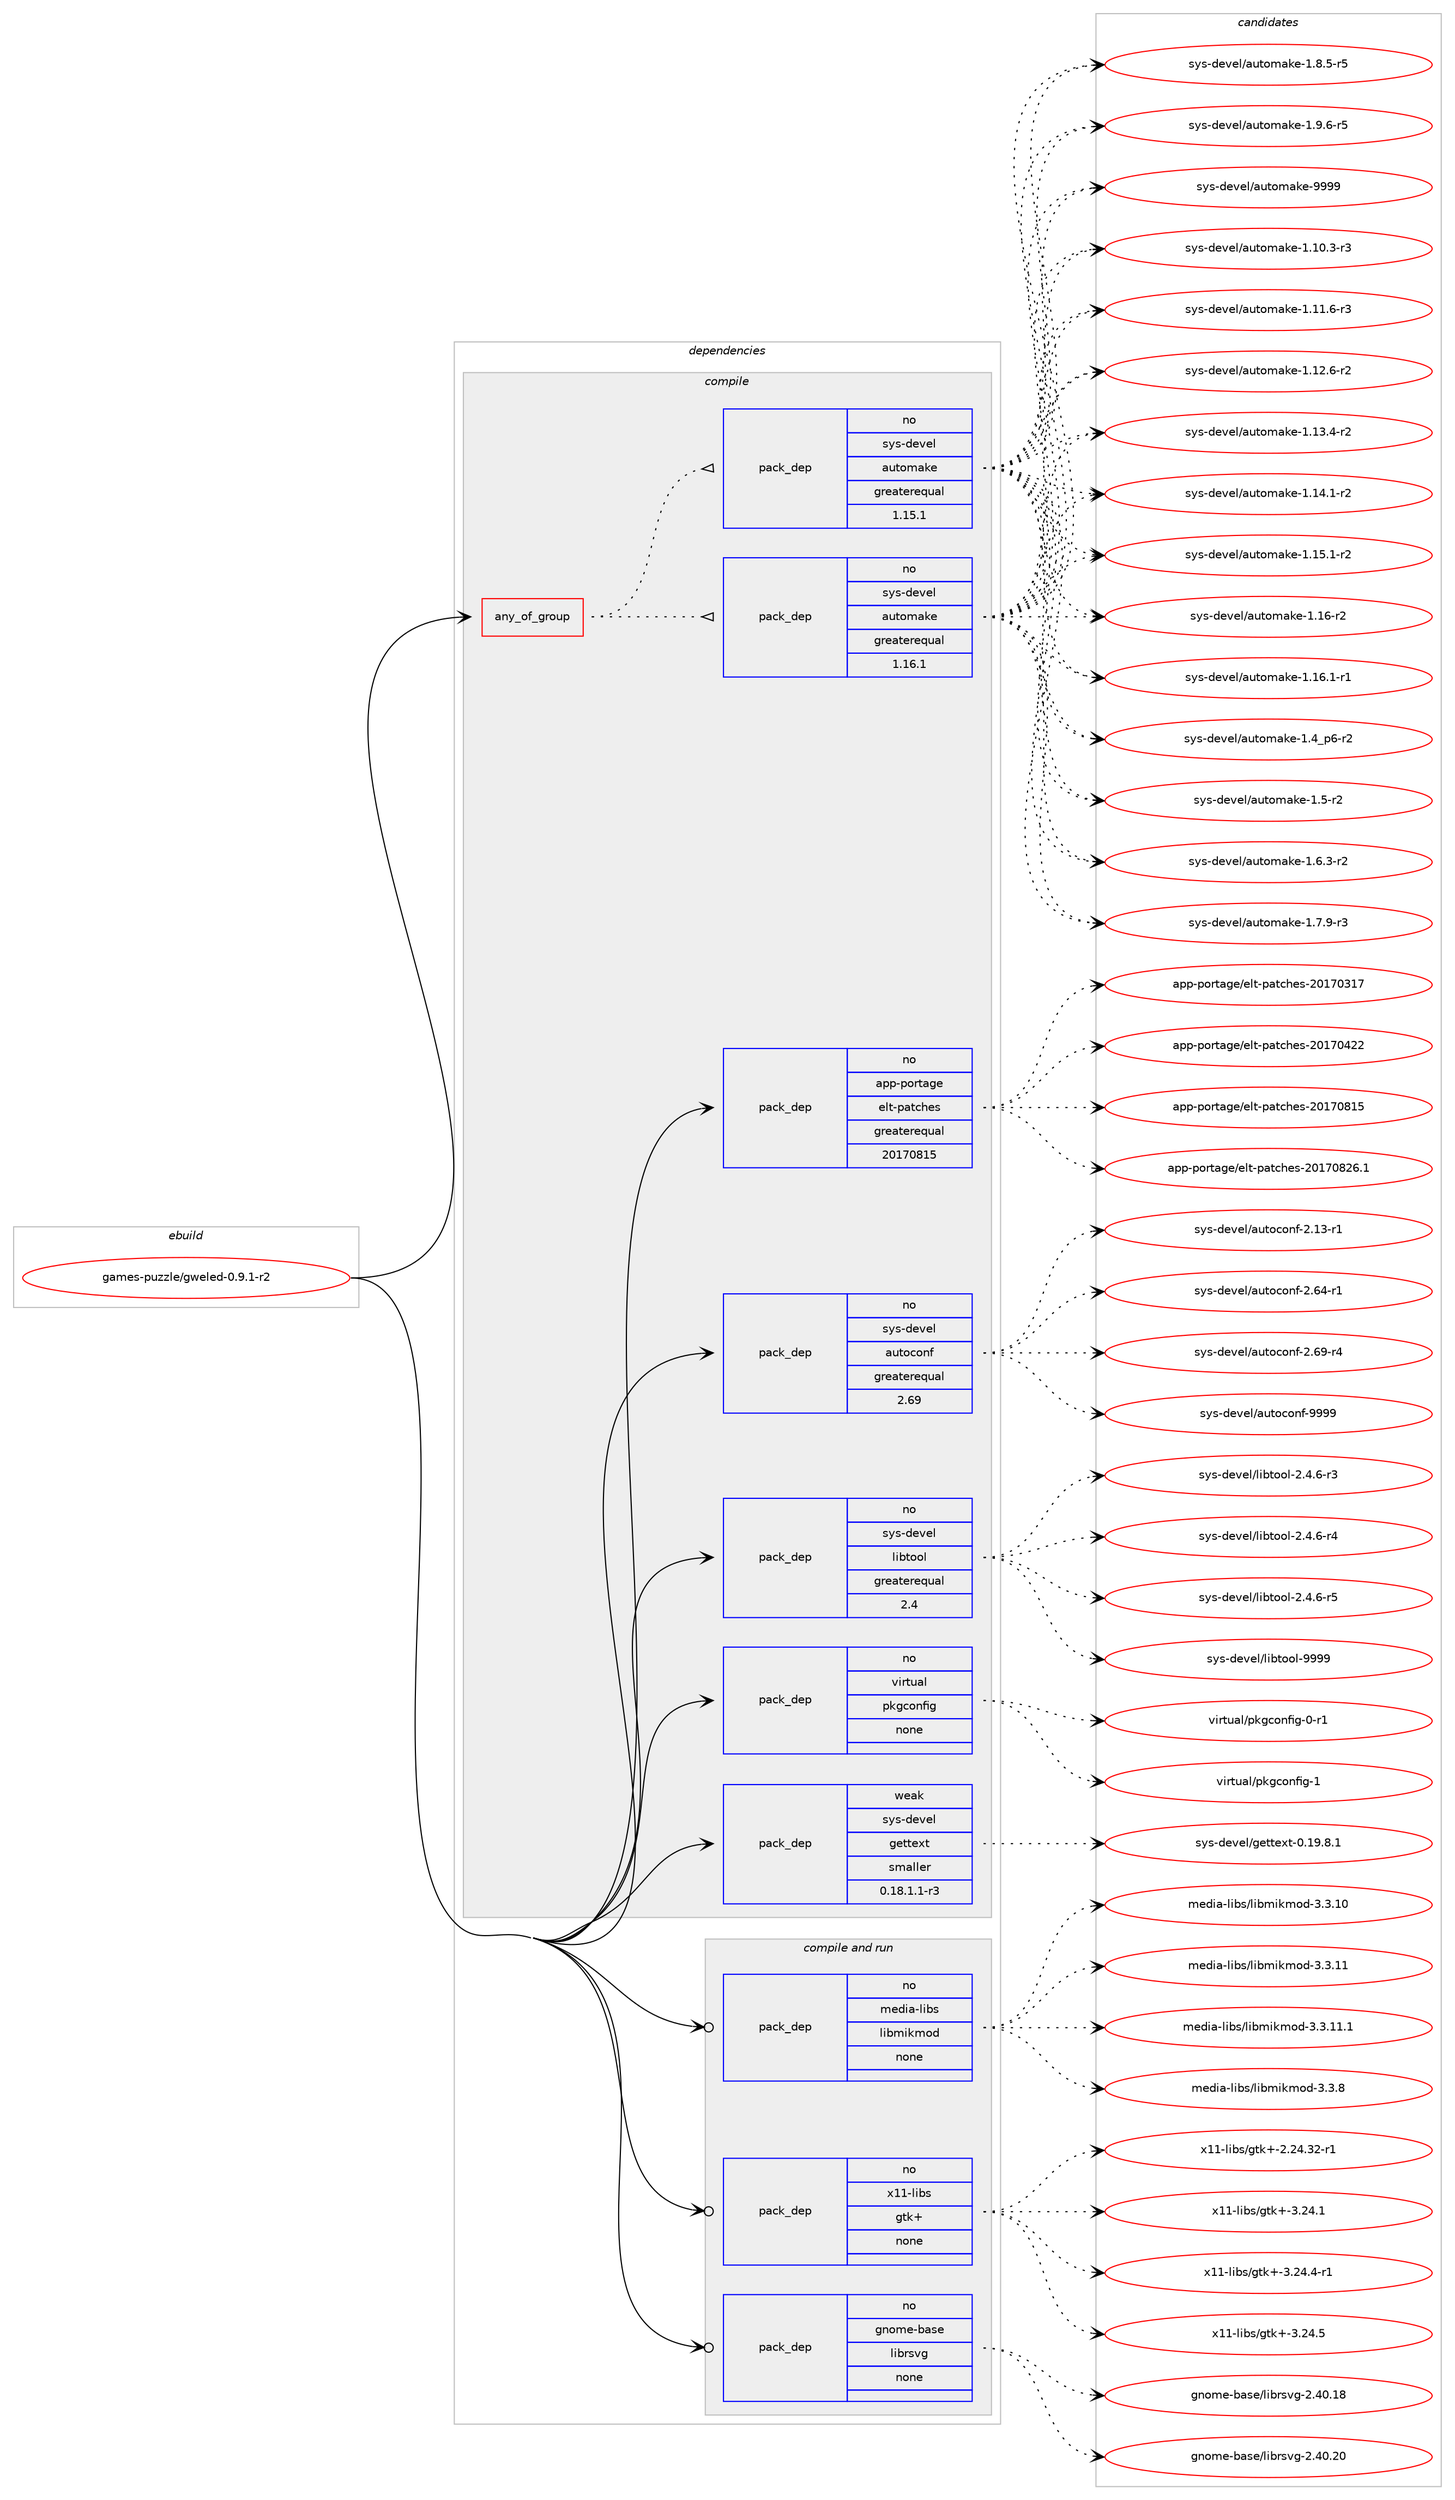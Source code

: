 digraph prolog {

# *************
# Graph options
# *************

newrank=true;
concentrate=true;
compound=true;
graph [rankdir=LR,fontname=Helvetica,fontsize=10,ranksep=1.5];#, ranksep=2.5, nodesep=0.2];
edge  [arrowhead=vee];
node  [fontname=Helvetica,fontsize=10];

# **********
# The ebuild
# **********

subgraph cluster_leftcol {
color=gray;
rank=same;
label=<<i>ebuild</i>>;
id [label="games-puzzle/gweled-0.9.1-r2", color=red, width=4, href="../games-puzzle/gweled-0.9.1-r2.svg"];
}

# ****************
# The dependencies
# ****************

subgraph cluster_midcol {
color=gray;
label=<<i>dependencies</i>>;
subgraph cluster_compile {
fillcolor="#eeeeee";
style=filled;
label=<<i>compile</i>>;
subgraph any23466 {
dependency1559249 [label=<<TABLE BORDER="0" CELLBORDER="1" CELLSPACING="0" CELLPADDING="4"><TR><TD CELLPADDING="10">any_of_group</TD></TR></TABLE>>, shape=none, color=red];subgraph pack1108271 {
dependency1559250 [label=<<TABLE BORDER="0" CELLBORDER="1" CELLSPACING="0" CELLPADDING="4" WIDTH="220"><TR><TD ROWSPAN="6" CELLPADDING="30">pack_dep</TD></TR><TR><TD WIDTH="110">no</TD></TR><TR><TD>sys-devel</TD></TR><TR><TD>automake</TD></TR><TR><TD>greaterequal</TD></TR><TR><TD>1.16.1</TD></TR></TABLE>>, shape=none, color=blue];
}
dependency1559249:e -> dependency1559250:w [weight=20,style="dotted",arrowhead="oinv"];
subgraph pack1108272 {
dependency1559251 [label=<<TABLE BORDER="0" CELLBORDER="1" CELLSPACING="0" CELLPADDING="4" WIDTH="220"><TR><TD ROWSPAN="6" CELLPADDING="30">pack_dep</TD></TR><TR><TD WIDTH="110">no</TD></TR><TR><TD>sys-devel</TD></TR><TR><TD>automake</TD></TR><TR><TD>greaterequal</TD></TR><TR><TD>1.15.1</TD></TR></TABLE>>, shape=none, color=blue];
}
dependency1559249:e -> dependency1559251:w [weight=20,style="dotted",arrowhead="oinv"];
}
id:e -> dependency1559249:w [weight=20,style="solid",arrowhead="vee"];
subgraph pack1108273 {
dependency1559252 [label=<<TABLE BORDER="0" CELLBORDER="1" CELLSPACING="0" CELLPADDING="4" WIDTH="220"><TR><TD ROWSPAN="6" CELLPADDING="30">pack_dep</TD></TR><TR><TD WIDTH="110">no</TD></TR><TR><TD>app-portage</TD></TR><TR><TD>elt-patches</TD></TR><TR><TD>greaterequal</TD></TR><TR><TD>20170815</TD></TR></TABLE>>, shape=none, color=blue];
}
id:e -> dependency1559252:w [weight=20,style="solid",arrowhead="vee"];
subgraph pack1108274 {
dependency1559253 [label=<<TABLE BORDER="0" CELLBORDER="1" CELLSPACING="0" CELLPADDING="4" WIDTH="220"><TR><TD ROWSPAN="6" CELLPADDING="30">pack_dep</TD></TR><TR><TD WIDTH="110">no</TD></TR><TR><TD>sys-devel</TD></TR><TR><TD>autoconf</TD></TR><TR><TD>greaterequal</TD></TR><TR><TD>2.69</TD></TR></TABLE>>, shape=none, color=blue];
}
id:e -> dependency1559253:w [weight=20,style="solid",arrowhead="vee"];
subgraph pack1108275 {
dependency1559254 [label=<<TABLE BORDER="0" CELLBORDER="1" CELLSPACING="0" CELLPADDING="4" WIDTH="220"><TR><TD ROWSPAN="6" CELLPADDING="30">pack_dep</TD></TR><TR><TD WIDTH="110">no</TD></TR><TR><TD>sys-devel</TD></TR><TR><TD>libtool</TD></TR><TR><TD>greaterequal</TD></TR><TR><TD>2.4</TD></TR></TABLE>>, shape=none, color=blue];
}
id:e -> dependency1559254:w [weight=20,style="solid",arrowhead="vee"];
subgraph pack1108276 {
dependency1559255 [label=<<TABLE BORDER="0" CELLBORDER="1" CELLSPACING="0" CELLPADDING="4" WIDTH="220"><TR><TD ROWSPAN="6" CELLPADDING="30">pack_dep</TD></TR><TR><TD WIDTH="110">no</TD></TR><TR><TD>virtual</TD></TR><TR><TD>pkgconfig</TD></TR><TR><TD>none</TD></TR><TR><TD></TD></TR></TABLE>>, shape=none, color=blue];
}
id:e -> dependency1559255:w [weight=20,style="solid",arrowhead="vee"];
subgraph pack1108277 {
dependency1559256 [label=<<TABLE BORDER="0" CELLBORDER="1" CELLSPACING="0" CELLPADDING="4" WIDTH="220"><TR><TD ROWSPAN="6" CELLPADDING="30">pack_dep</TD></TR><TR><TD WIDTH="110">weak</TD></TR><TR><TD>sys-devel</TD></TR><TR><TD>gettext</TD></TR><TR><TD>smaller</TD></TR><TR><TD>0.18.1.1-r3</TD></TR></TABLE>>, shape=none, color=blue];
}
id:e -> dependency1559256:w [weight=20,style="solid",arrowhead="vee"];
}
subgraph cluster_compileandrun {
fillcolor="#eeeeee";
style=filled;
label=<<i>compile and run</i>>;
subgraph pack1108278 {
dependency1559257 [label=<<TABLE BORDER="0" CELLBORDER="1" CELLSPACING="0" CELLPADDING="4" WIDTH="220"><TR><TD ROWSPAN="6" CELLPADDING="30">pack_dep</TD></TR><TR><TD WIDTH="110">no</TD></TR><TR><TD>gnome-base</TD></TR><TR><TD>librsvg</TD></TR><TR><TD>none</TD></TR><TR><TD></TD></TR></TABLE>>, shape=none, color=blue];
}
id:e -> dependency1559257:w [weight=20,style="solid",arrowhead="odotvee"];
subgraph pack1108279 {
dependency1559258 [label=<<TABLE BORDER="0" CELLBORDER="1" CELLSPACING="0" CELLPADDING="4" WIDTH="220"><TR><TD ROWSPAN="6" CELLPADDING="30">pack_dep</TD></TR><TR><TD WIDTH="110">no</TD></TR><TR><TD>media-libs</TD></TR><TR><TD>libmikmod</TD></TR><TR><TD>none</TD></TR><TR><TD></TD></TR></TABLE>>, shape=none, color=blue];
}
id:e -> dependency1559258:w [weight=20,style="solid",arrowhead="odotvee"];
subgraph pack1108280 {
dependency1559259 [label=<<TABLE BORDER="0" CELLBORDER="1" CELLSPACING="0" CELLPADDING="4" WIDTH="220"><TR><TD ROWSPAN="6" CELLPADDING="30">pack_dep</TD></TR><TR><TD WIDTH="110">no</TD></TR><TR><TD>x11-libs</TD></TR><TR><TD>gtk+</TD></TR><TR><TD>none</TD></TR><TR><TD></TD></TR></TABLE>>, shape=none, color=blue];
}
id:e -> dependency1559259:w [weight=20,style="solid",arrowhead="odotvee"];
}
subgraph cluster_run {
fillcolor="#eeeeee";
style=filled;
label=<<i>run</i>>;
}
}

# **************
# The candidates
# **************

subgraph cluster_choices {
rank=same;
color=gray;
label=<<i>candidates</i>>;

subgraph choice1108271 {
color=black;
nodesep=1;
choice11512111545100101118101108479711711611110997107101454946494846514511451 [label="sys-devel/automake-1.10.3-r3", color=red, width=4,href="../sys-devel/automake-1.10.3-r3.svg"];
choice11512111545100101118101108479711711611110997107101454946494946544511451 [label="sys-devel/automake-1.11.6-r3", color=red, width=4,href="../sys-devel/automake-1.11.6-r3.svg"];
choice11512111545100101118101108479711711611110997107101454946495046544511450 [label="sys-devel/automake-1.12.6-r2", color=red, width=4,href="../sys-devel/automake-1.12.6-r2.svg"];
choice11512111545100101118101108479711711611110997107101454946495146524511450 [label="sys-devel/automake-1.13.4-r2", color=red, width=4,href="../sys-devel/automake-1.13.4-r2.svg"];
choice11512111545100101118101108479711711611110997107101454946495246494511450 [label="sys-devel/automake-1.14.1-r2", color=red, width=4,href="../sys-devel/automake-1.14.1-r2.svg"];
choice11512111545100101118101108479711711611110997107101454946495346494511450 [label="sys-devel/automake-1.15.1-r2", color=red, width=4,href="../sys-devel/automake-1.15.1-r2.svg"];
choice1151211154510010111810110847971171161111099710710145494649544511450 [label="sys-devel/automake-1.16-r2", color=red, width=4,href="../sys-devel/automake-1.16-r2.svg"];
choice11512111545100101118101108479711711611110997107101454946495446494511449 [label="sys-devel/automake-1.16.1-r1", color=red, width=4,href="../sys-devel/automake-1.16.1-r1.svg"];
choice115121115451001011181011084797117116111109971071014549465295112544511450 [label="sys-devel/automake-1.4_p6-r2", color=red, width=4,href="../sys-devel/automake-1.4_p6-r2.svg"];
choice11512111545100101118101108479711711611110997107101454946534511450 [label="sys-devel/automake-1.5-r2", color=red, width=4,href="../sys-devel/automake-1.5-r2.svg"];
choice115121115451001011181011084797117116111109971071014549465446514511450 [label="sys-devel/automake-1.6.3-r2", color=red, width=4,href="../sys-devel/automake-1.6.3-r2.svg"];
choice115121115451001011181011084797117116111109971071014549465546574511451 [label="sys-devel/automake-1.7.9-r3", color=red, width=4,href="../sys-devel/automake-1.7.9-r3.svg"];
choice115121115451001011181011084797117116111109971071014549465646534511453 [label="sys-devel/automake-1.8.5-r5", color=red, width=4,href="../sys-devel/automake-1.8.5-r5.svg"];
choice115121115451001011181011084797117116111109971071014549465746544511453 [label="sys-devel/automake-1.9.6-r5", color=red, width=4,href="../sys-devel/automake-1.9.6-r5.svg"];
choice115121115451001011181011084797117116111109971071014557575757 [label="sys-devel/automake-9999", color=red, width=4,href="../sys-devel/automake-9999.svg"];
dependency1559250:e -> choice11512111545100101118101108479711711611110997107101454946494846514511451:w [style=dotted,weight="100"];
dependency1559250:e -> choice11512111545100101118101108479711711611110997107101454946494946544511451:w [style=dotted,weight="100"];
dependency1559250:e -> choice11512111545100101118101108479711711611110997107101454946495046544511450:w [style=dotted,weight="100"];
dependency1559250:e -> choice11512111545100101118101108479711711611110997107101454946495146524511450:w [style=dotted,weight="100"];
dependency1559250:e -> choice11512111545100101118101108479711711611110997107101454946495246494511450:w [style=dotted,weight="100"];
dependency1559250:e -> choice11512111545100101118101108479711711611110997107101454946495346494511450:w [style=dotted,weight="100"];
dependency1559250:e -> choice1151211154510010111810110847971171161111099710710145494649544511450:w [style=dotted,weight="100"];
dependency1559250:e -> choice11512111545100101118101108479711711611110997107101454946495446494511449:w [style=dotted,weight="100"];
dependency1559250:e -> choice115121115451001011181011084797117116111109971071014549465295112544511450:w [style=dotted,weight="100"];
dependency1559250:e -> choice11512111545100101118101108479711711611110997107101454946534511450:w [style=dotted,weight="100"];
dependency1559250:e -> choice115121115451001011181011084797117116111109971071014549465446514511450:w [style=dotted,weight="100"];
dependency1559250:e -> choice115121115451001011181011084797117116111109971071014549465546574511451:w [style=dotted,weight="100"];
dependency1559250:e -> choice115121115451001011181011084797117116111109971071014549465646534511453:w [style=dotted,weight="100"];
dependency1559250:e -> choice115121115451001011181011084797117116111109971071014549465746544511453:w [style=dotted,weight="100"];
dependency1559250:e -> choice115121115451001011181011084797117116111109971071014557575757:w [style=dotted,weight="100"];
}
subgraph choice1108272 {
color=black;
nodesep=1;
choice11512111545100101118101108479711711611110997107101454946494846514511451 [label="sys-devel/automake-1.10.3-r3", color=red, width=4,href="../sys-devel/automake-1.10.3-r3.svg"];
choice11512111545100101118101108479711711611110997107101454946494946544511451 [label="sys-devel/automake-1.11.6-r3", color=red, width=4,href="../sys-devel/automake-1.11.6-r3.svg"];
choice11512111545100101118101108479711711611110997107101454946495046544511450 [label="sys-devel/automake-1.12.6-r2", color=red, width=4,href="../sys-devel/automake-1.12.6-r2.svg"];
choice11512111545100101118101108479711711611110997107101454946495146524511450 [label="sys-devel/automake-1.13.4-r2", color=red, width=4,href="../sys-devel/automake-1.13.4-r2.svg"];
choice11512111545100101118101108479711711611110997107101454946495246494511450 [label="sys-devel/automake-1.14.1-r2", color=red, width=4,href="../sys-devel/automake-1.14.1-r2.svg"];
choice11512111545100101118101108479711711611110997107101454946495346494511450 [label="sys-devel/automake-1.15.1-r2", color=red, width=4,href="../sys-devel/automake-1.15.1-r2.svg"];
choice1151211154510010111810110847971171161111099710710145494649544511450 [label="sys-devel/automake-1.16-r2", color=red, width=4,href="../sys-devel/automake-1.16-r2.svg"];
choice11512111545100101118101108479711711611110997107101454946495446494511449 [label="sys-devel/automake-1.16.1-r1", color=red, width=4,href="../sys-devel/automake-1.16.1-r1.svg"];
choice115121115451001011181011084797117116111109971071014549465295112544511450 [label="sys-devel/automake-1.4_p6-r2", color=red, width=4,href="../sys-devel/automake-1.4_p6-r2.svg"];
choice11512111545100101118101108479711711611110997107101454946534511450 [label="sys-devel/automake-1.5-r2", color=red, width=4,href="../sys-devel/automake-1.5-r2.svg"];
choice115121115451001011181011084797117116111109971071014549465446514511450 [label="sys-devel/automake-1.6.3-r2", color=red, width=4,href="../sys-devel/automake-1.6.3-r2.svg"];
choice115121115451001011181011084797117116111109971071014549465546574511451 [label="sys-devel/automake-1.7.9-r3", color=red, width=4,href="../sys-devel/automake-1.7.9-r3.svg"];
choice115121115451001011181011084797117116111109971071014549465646534511453 [label="sys-devel/automake-1.8.5-r5", color=red, width=4,href="../sys-devel/automake-1.8.5-r5.svg"];
choice115121115451001011181011084797117116111109971071014549465746544511453 [label="sys-devel/automake-1.9.6-r5", color=red, width=4,href="../sys-devel/automake-1.9.6-r5.svg"];
choice115121115451001011181011084797117116111109971071014557575757 [label="sys-devel/automake-9999", color=red, width=4,href="../sys-devel/automake-9999.svg"];
dependency1559251:e -> choice11512111545100101118101108479711711611110997107101454946494846514511451:w [style=dotted,weight="100"];
dependency1559251:e -> choice11512111545100101118101108479711711611110997107101454946494946544511451:w [style=dotted,weight="100"];
dependency1559251:e -> choice11512111545100101118101108479711711611110997107101454946495046544511450:w [style=dotted,weight="100"];
dependency1559251:e -> choice11512111545100101118101108479711711611110997107101454946495146524511450:w [style=dotted,weight="100"];
dependency1559251:e -> choice11512111545100101118101108479711711611110997107101454946495246494511450:w [style=dotted,weight="100"];
dependency1559251:e -> choice11512111545100101118101108479711711611110997107101454946495346494511450:w [style=dotted,weight="100"];
dependency1559251:e -> choice1151211154510010111810110847971171161111099710710145494649544511450:w [style=dotted,weight="100"];
dependency1559251:e -> choice11512111545100101118101108479711711611110997107101454946495446494511449:w [style=dotted,weight="100"];
dependency1559251:e -> choice115121115451001011181011084797117116111109971071014549465295112544511450:w [style=dotted,weight="100"];
dependency1559251:e -> choice11512111545100101118101108479711711611110997107101454946534511450:w [style=dotted,weight="100"];
dependency1559251:e -> choice115121115451001011181011084797117116111109971071014549465446514511450:w [style=dotted,weight="100"];
dependency1559251:e -> choice115121115451001011181011084797117116111109971071014549465546574511451:w [style=dotted,weight="100"];
dependency1559251:e -> choice115121115451001011181011084797117116111109971071014549465646534511453:w [style=dotted,weight="100"];
dependency1559251:e -> choice115121115451001011181011084797117116111109971071014549465746544511453:w [style=dotted,weight="100"];
dependency1559251:e -> choice115121115451001011181011084797117116111109971071014557575757:w [style=dotted,weight="100"];
}
subgraph choice1108273 {
color=black;
nodesep=1;
choice97112112451121111141169710310147101108116451129711699104101115455048495548514955 [label="app-portage/elt-patches-20170317", color=red, width=4,href="../app-portage/elt-patches-20170317.svg"];
choice97112112451121111141169710310147101108116451129711699104101115455048495548525050 [label="app-portage/elt-patches-20170422", color=red, width=4,href="../app-portage/elt-patches-20170422.svg"];
choice97112112451121111141169710310147101108116451129711699104101115455048495548564953 [label="app-portage/elt-patches-20170815", color=red, width=4,href="../app-portage/elt-patches-20170815.svg"];
choice971121124511211111411697103101471011081164511297116991041011154550484955485650544649 [label="app-portage/elt-patches-20170826.1", color=red, width=4,href="../app-portage/elt-patches-20170826.1.svg"];
dependency1559252:e -> choice97112112451121111141169710310147101108116451129711699104101115455048495548514955:w [style=dotted,weight="100"];
dependency1559252:e -> choice97112112451121111141169710310147101108116451129711699104101115455048495548525050:w [style=dotted,weight="100"];
dependency1559252:e -> choice97112112451121111141169710310147101108116451129711699104101115455048495548564953:w [style=dotted,weight="100"];
dependency1559252:e -> choice971121124511211111411697103101471011081164511297116991041011154550484955485650544649:w [style=dotted,weight="100"];
}
subgraph choice1108274 {
color=black;
nodesep=1;
choice1151211154510010111810110847971171161119911111010245504649514511449 [label="sys-devel/autoconf-2.13-r1", color=red, width=4,href="../sys-devel/autoconf-2.13-r1.svg"];
choice1151211154510010111810110847971171161119911111010245504654524511449 [label="sys-devel/autoconf-2.64-r1", color=red, width=4,href="../sys-devel/autoconf-2.64-r1.svg"];
choice1151211154510010111810110847971171161119911111010245504654574511452 [label="sys-devel/autoconf-2.69-r4", color=red, width=4,href="../sys-devel/autoconf-2.69-r4.svg"];
choice115121115451001011181011084797117116111991111101024557575757 [label="sys-devel/autoconf-9999", color=red, width=4,href="../sys-devel/autoconf-9999.svg"];
dependency1559253:e -> choice1151211154510010111810110847971171161119911111010245504649514511449:w [style=dotted,weight="100"];
dependency1559253:e -> choice1151211154510010111810110847971171161119911111010245504654524511449:w [style=dotted,weight="100"];
dependency1559253:e -> choice1151211154510010111810110847971171161119911111010245504654574511452:w [style=dotted,weight="100"];
dependency1559253:e -> choice115121115451001011181011084797117116111991111101024557575757:w [style=dotted,weight="100"];
}
subgraph choice1108275 {
color=black;
nodesep=1;
choice1151211154510010111810110847108105981161111111084550465246544511451 [label="sys-devel/libtool-2.4.6-r3", color=red, width=4,href="../sys-devel/libtool-2.4.6-r3.svg"];
choice1151211154510010111810110847108105981161111111084550465246544511452 [label="sys-devel/libtool-2.4.6-r4", color=red, width=4,href="../sys-devel/libtool-2.4.6-r4.svg"];
choice1151211154510010111810110847108105981161111111084550465246544511453 [label="sys-devel/libtool-2.4.6-r5", color=red, width=4,href="../sys-devel/libtool-2.4.6-r5.svg"];
choice1151211154510010111810110847108105981161111111084557575757 [label="sys-devel/libtool-9999", color=red, width=4,href="../sys-devel/libtool-9999.svg"];
dependency1559254:e -> choice1151211154510010111810110847108105981161111111084550465246544511451:w [style=dotted,weight="100"];
dependency1559254:e -> choice1151211154510010111810110847108105981161111111084550465246544511452:w [style=dotted,weight="100"];
dependency1559254:e -> choice1151211154510010111810110847108105981161111111084550465246544511453:w [style=dotted,weight="100"];
dependency1559254:e -> choice1151211154510010111810110847108105981161111111084557575757:w [style=dotted,weight="100"];
}
subgraph choice1108276 {
color=black;
nodesep=1;
choice11810511411611797108471121071039911111010210510345484511449 [label="virtual/pkgconfig-0-r1", color=red, width=4,href="../virtual/pkgconfig-0-r1.svg"];
choice1181051141161179710847112107103991111101021051034549 [label="virtual/pkgconfig-1", color=red, width=4,href="../virtual/pkgconfig-1.svg"];
dependency1559255:e -> choice11810511411611797108471121071039911111010210510345484511449:w [style=dotted,weight="100"];
dependency1559255:e -> choice1181051141161179710847112107103991111101021051034549:w [style=dotted,weight="100"];
}
subgraph choice1108277 {
color=black;
nodesep=1;
choice1151211154510010111810110847103101116116101120116454846495746564649 [label="sys-devel/gettext-0.19.8.1", color=red, width=4,href="../sys-devel/gettext-0.19.8.1.svg"];
dependency1559256:e -> choice1151211154510010111810110847103101116116101120116454846495746564649:w [style=dotted,weight="100"];
}
subgraph choice1108278 {
color=black;
nodesep=1;
choice10311011110910145989711510147108105981141151181034550465248464956 [label="gnome-base/librsvg-2.40.18", color=red, width=4,href="../gnome-base/librsvg-2.40.18.svg"];
choice10311011110910145989711510147108105981141151181034550465248465048 [label="gnome-base/librsvg-2.40.20", color=red, width=4,href="../gnome-base/librsvg-2.40.20.svg"];
dependency1559257:e -> choice10311011110910145989711510147108105981141151181034550465248464956:w [style=dotted,weight="100"];
dependency1559257:e -> choice10311011110910145989711510147108105981141151181034550465248465048:w [style=dotted,weight="100"];
}
subgraph choice1108279 {
color=black;
nodesep=1;
choice109101100105974510810598115471081059810910510710911110045514651464948 [label="media-libs/libmikmod-3.3.10", color=red, width=4,href="../media-libs/libmikmod-3.3.10.svg"];
choice109101100105974510810598115471081059810910510710911110045514651464949 [label="media-libs/libmikmod-3.3.11", color=red, width=4,href="../media-libs/libmikmod-3.3.11.svg"];
choice1091011001059745108105981154710810598109105107109111100455146514649494649 [label="media-libs/libmikmod-3.3.11.1", color=red, width=4,href="../media-libs/libmikmod-3.3.11.1.svg"];
choice1091011001059745108105981154710810598109105107109111100455146514656 [label="media-libs/libmikmod-3.3.8", color=red, width=4,href="../media-libs/libmikmod-3.3.8.svg"];
dependency1559258:e -> choice109101100105974510810598115471081059810910510710911110045514651464948:w [style=dotted,weight="100"];
dependency1559258:e -> choice109101100105974510810598115471081059810910510710911110045514651464949:w [style=dotted,weight="100"];
dependency1559258:e -> choice1091011001059745108105981154710810598109105107109111100455146514649494649:w [style=dotted,weight="100"];
dependency1559258:e -> choice1091011001059745108105981154710810598109105107109111100455146514656:w [style=dotted,weight="100"];
}
subgraph choice1108280 {
color=black;
nodesep=1;
choice12049494510810598115471031161074345504650524651504511449 [label="x11-libs/gtk+-2.24.32-r1", color=red, width=4,href="../x11-libs/gtk+-2.24.32-r1.svg"];
choice12049494510810598115471031161074345514650524649 [label="x11-libs/gtk+-3.24.1", color=red, width=4,href="../x11-libs/gtk+-3.24.1.svg"];
choice120494945108105981154710311610743455146505246524511449 [label="x11-libs/gtk+-3.24.4-r1", color=red, width=4,href="../x11-libs/gtk+-3.24.4-r1.svg"];
choice12049494510810598115471031161074345514650524653 [label="x11-libs/gtk+-3.24.5", color=red, width=4,href="../x11-libs/gtk+-3.24.5.svg"];
dependency1559259:e -> choice12049494510810598115471031161074345504650524651504511449:w [style=dotted,weight="100"];
dependency1559259:e -> choice12049494510810598115471031161074345514650524649:w [style=dotted,weight="100"];
dependency1559259:e -> choice120494945108105981154710311610743455146505246524511449:w [style=dotted,weight="100"];
dependency1559259:e -> choice12049494510810598115471031161074345514650524653:w [style=dotted,weight="100"];
}
}

}
